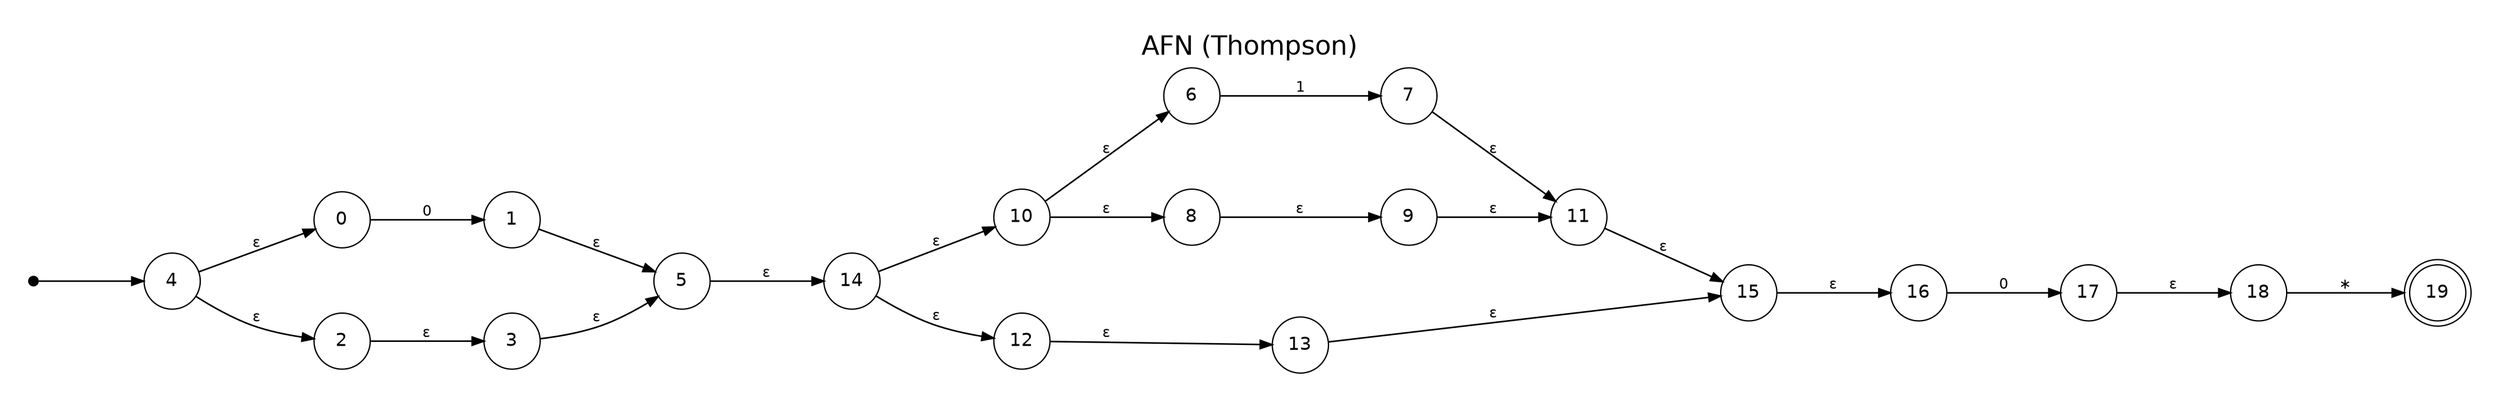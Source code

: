 digraph NFA {
  rankdir=LR; layout=dot; splines=true; overlap=false; concentrate=true; outputorder=edgesfirst; nodesep=0.7; ranksep=1.1; margin=0.25;
  labelloc="t"; label="AFN (Thompson)"; fontsize=20; fontname="Helvetica";
  node [shape=circle, width=0.6, height=0.6, fontname="Helvetica"];
  edge [fontname="Helvetica", fontsize=11, arrowsize=0.9, penwidth=1.2, labeldistance=1.6];
  __start [shape=point, width=0.1, label=""];
  __start -> 4;
  19 [shape=doublecircle];
  0 -> 1 [label="0"];
  1 -> 5 [label="ε"];
  2 -> 3 [label="ε"];
  3 -> 5 [label="ε"];
  4 -> 0 [label="ε"];
  4 -> 2 [label="ε"];
  5 -> 14 [label="ε"];
  6 -> 7 [label="1"];
  7 -> 11 [label="ε"];
  8 -> 9 [label="ε"];
  9 -> 11 [label="ε"];
  10 -> 8 [label="ε"];
  10 -> 6 [label="ε"];
  11 -> 15 [label="ε"];
  12 -> 13 [label="ε"];
  13 -> 15 [label="ε"];
  14 -> 10 [label="ε"];
  14 -> 12 [label="ε"];
  15 -> 16 [label="ε"];
  16 -> 17 [label="0"];
  17 -> 18 [label="ε"];
  18 -> 19 [label="∗"];
}